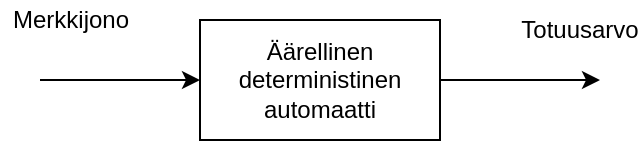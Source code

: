 <mxfile version="15.9.1" type="device"><diagram id="XxQHRDghDNh5oQGHKqr-" name="Page-1"><mxGraphModel dx="1422" dy="872" grid="1" gridSize="10" guides="1" tooltips="1" connect="1" arrows="1" fold="1" page="1" pageScale="1" pageWidth="827" pageHeight="1169" math="0" shadow="0"><root><mxCell id="0"/><mxCell id="1" parent="0"/><mxCell id="XK_BZUZFWl670C8Z3Eev-1" value="Äärellinen deterministinen automaatti" style="rounded=0;whiteSpace=wrap;html=1;" vertex="1" parent="1"><mxGeometry x="160" y="80" width="120" height="60" as="geometry"/></mxCell><mxCell id="XK_BZUZFWl670C8Z3Eev-2" value="" style="endArrow=classic;html=1;rounded=0;exitX=1;exitY=0.5;exitDx=0;exitDy=0;" edge="1" parent="1" source="XK_BZUZFWl670C8Z3Eev-1"><mxGeometry width="50" height="50" relative="1" as="geometry"><mxPoint x="180" y="270" as="sourcePoint"/><mxPoint x="360" y="110" as="targetPoint"/></mxGeometry></mxCell><mxCell id="XK_BZUZFWl670C8Z3Eev-3" value="" style="endArrow=classic;html=1;rounded=0;entryX=0;entryY=0.5;entryDx=0;entryDy=0;" edge="1" parent="1" target="XK_BZUZFWl670C8Z3Eev-1"><mxGeometry width="50" height="50" relative="1" as="geometry"><mxPoint x="80" y="110" as="sourcePoint"/><mxPoint x="120" y="150" as="targetPoint"/></mxGeometry></mxCell><mxCell id="XK_BZUZFWl670C8Z3Eev-4" value="Merkkijono" style="text;html=1;align=center;verticalAlign=middle;resizable=0;points=[];autosize=1;strokeColor=none;fillColor=none;" vertex="1" parent="1"><mxGeometry x="60" y="70" width="70" height="20" as="geometry"/></mxCell><mxCell id="XK_BZUZFWl670C8Z3Eev-5" value="Totuusarvo" style="text;html=1;strokeColor=none;fillColor=none;align=center;verticalAlign=middle;whiteSpace=wrap;rounded=0;" vertex="1" parent="1"><mxGeometry x="320" y="70" width="60" height="30" as="geometry"/></mxCell></root></mxGraphModel></diagram></mxfile>